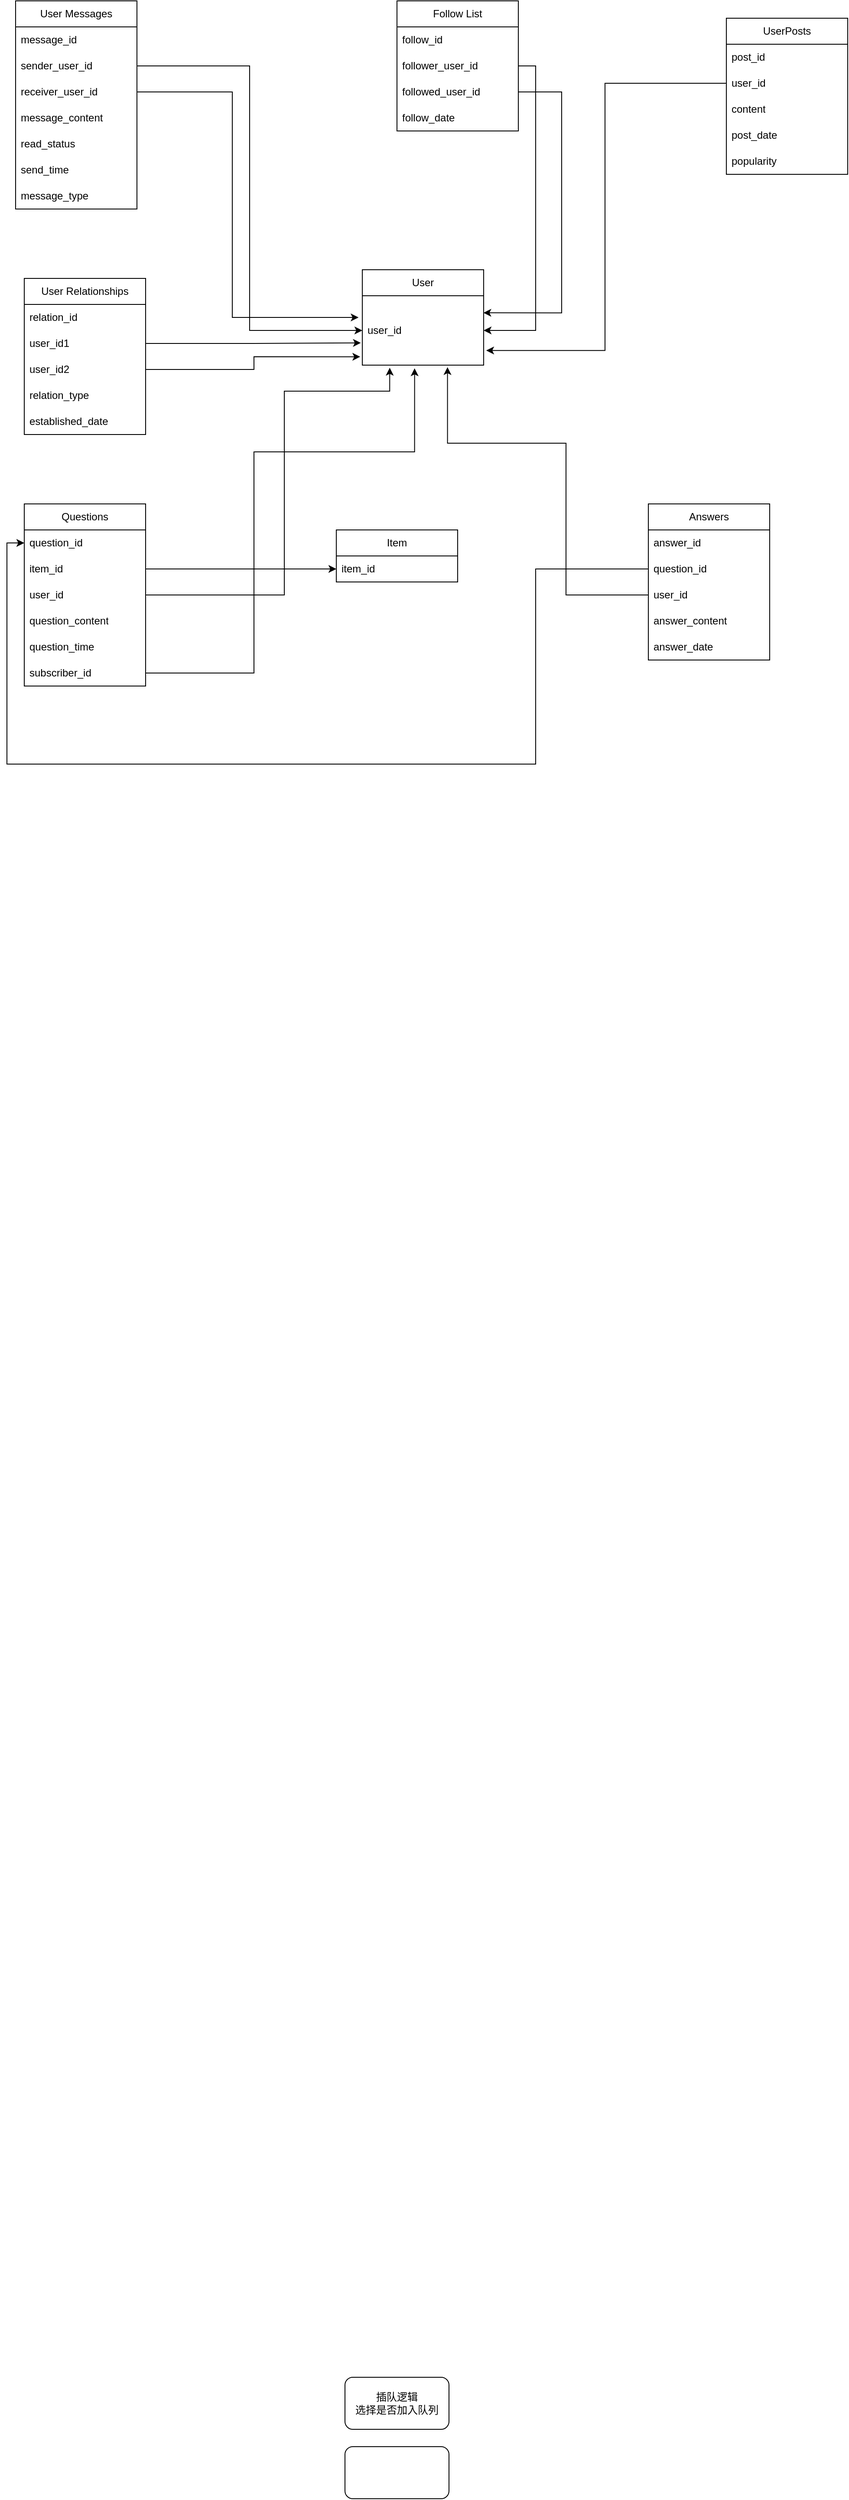 <mxfile version="24.2.5" type="device">
  <diagram name="第 1 页" id="FsJrTGmqW_bVurs9iOK-">
    <mxGraphModel dx="792" dy="1839" grid="1" gridSize="10" guides="1" tooltips="1" connect="1" arrows="1" fold="1" page="1" pageScale="1" pageWidth="827" pageHeight="1169" math="0" shadow="0">
      <root>
        <mxCell id="0" />
        <mxCell id="1" parent="0" />
        <mxCell id="DugL4n6RBqOdzpB8-G7j-45" value="插队逻辑&lt;div&gt;选择是否加入队列&lt;/div&gt;" style="rounded=1;whiteSpace=wrap;html=1;" parent="1" vertex="1">
          <mxGeometry x="480" y="2230" width="120" height="60" as="geometry" />
        </mxCell>
        <mxCell id="DugL4n6RBqOdzpB8-G7j-46" value="" style="rounded=1;whiteSpace=wrap;html=1;" parent="1" vertex="1">
          <mxGeometry x="480" y="2310" width="120" height="60" as="geometry" />
        </mxCell>
        <mxCell id="ptHxiM_9cYyRdnYTKvll-1" value="User Messages" style="swimlane;fontStyle=0;childLayout=stackLayout;horizontal=1;startSize=30;horizontalStack=0;resizeParent=1;resizeParentMax=0;resizeLast=0;collapsible=1;marginBottom=0;whiteSpace=wrap;html=1;" parent="1" vertex="1">
          <mxGeometry x="100" y="-510" width="140" height="240" as="geometry" />
        </mxCell>
        <mxCell id="ptHxiM_9cYyRdnYTKvll-3" value="message_id" style="text;strokeColor=none;fillColor=none;align=left;verticalAlign=middle;spacingLeft=4;spacingRight=4;overflow=hidden;points=[[0,0.5],[1,0.5]];portConstraint=eastwest;rotatable=0;whiteSpace=wrap;html=1;" parent="ptHxiM_9cYyRdnYTKvll-1" vertex="1">
          <mxGeometry y="30" width="140" height="30" as="geometry" />
        </mxCell>
        <mxCell id="ptHxiM_9cYyRdnYTKvll-4" value="sender_user_id" style="text;strokeColor=none;fillColor=none;align=left;verticalAlign=middle;spacingLeft=4;spacingRight=4;overflow=hidden;points=[[0,0.5],[1,0.5]];portConstraint=eastwest;rotatable=0;whiteSpace=wrap;html=1;" parent="ptHxiM_9cYyRdnYTKvll-1" vertex="1">
          <mxGeometry y="60" width="140" height="30" as="geometry" />
        </mxCell>
        <mxCell id="ptHxiM_9cYyRdnYTKvll-5" value="receiver_user_id" style="text;strokeColor=none;fillColor=none;align=left;verticalAlign=middle;spacingLeft=4;spacingRight=4;overflow=hidden;points=[[0,0.5],[1,0.5]];portConstraint=eastwest;rotatable=0;whiteSpace=wrap;html=1;" parent="ptHxiM_9cYyRdnYTKvll-1" vertex="1">
          <mxGeometry y="90" width="140" height="30" as="geometry" />
        </mxCell>
        <mxCell id="ptHxiM_9cYyRdnYTKvll-6" value="message_content" style="text;strokeColor=none;fillColor=none;align=left;verticalAlign=middle;spacingLeft=4;spacingRight=4;overflow=hidden;points=[[0,0.5],[1,0.5]];portConstraint=eastwest;rotatable=0;whiteSpace=wrap;html=1;" parent="ptHxiM_9cYyRdnYTKvll-1" vertex="1">
          <mxGeometry y="120" width="140" height="30" as="geometry" />
        </mxCell>
        <mxCell id="ptHxiM_9cYyRdnYTKvll-7" value="read_status" style="text;strokeColor=none;fillColor=none;align=left;verticalAlign=middle;spacingLeft=4;spacingRight=4;overflow=hidden;points=[[0,0.5],[1,0.5]];portConstraint=eastwest;rotatable=0;whiteSpace=wrap;html=1;" parent="ptHxiM_9cYyRdnYTKvll-1" vertex="1">
          <mxGeometry y="150" width="140" height="30" as="geometry" />
        </mxCell>
        <mxCell id="ptHxiM_9cYyRdnYTKvll-8" value="send_time" style="text;strokeColor=none;fillColor=none;align=left;verticalAlign=middle;spacingLeft=4;spacingRight=4;overflow=hidden;points=[[0,0.5],[1,0.5]];portConstraint=eastwest;rotatable=0;whiteSpace=wrap;html=1;" parent="ptHxiM_9cYyRdnYTKvll-1" vertex="1">
          <mxGeometry y="180" width="140" height="30" as="geometry" />
        </mxCell>
        <mxCell id="ptHxiM_9cYyRdnYTKvll-9" value="message_type" style="text;strokeColor=none;fillColor=none;align=left;verticalAlign=middle;spacingLeft=4;spacingRight=4;overflow=hidden;points=[[0,0.5],[1,0.5]];portConstraint=eastwest;rotatable=0;whiteSpace=wrap;html=1;" parent="ptHxiM_9cYyRdnYTKvll-1" vertex="1">
          <mxGeometry y="210" width="140" height="30" as="geometry" />
        </mxCell>
        <mxCell id="ptHxiM_9cYyRdnYTKvll-10" value="UserPosts" style="swimlane;fontStyle=0;childLayout=stackLayout;horizontal=1;startSize=30;horizontalStack=0;resizeParent=1;resizeParentMax=0;resizeLast=0;collapsible=1;marginBottom=0;whiteSpace=wrap;html=1;" parent="1" vertex="1">
          <mxGeometry x="920" y="-490" width="140" height="180" as="geometry" />
        </mxCell>
        <mxCell id="ptHxiM_9cYyRdnYTKvll-11" value="post_id" style="text;strokeColor=none;fillColor=none;align=left;verticalAlign=middle;spacingLeft=4;spacingRight=4;overflow=hidden;points=[[0,0.5],[1,0.5]];portConstraint=eastwest;rotatable=0;whiteSpace=wrap;html=1;" parent="ptHxiM_9cYyRdnYTKvll-10" vertex="1">
          <mxGeometry y="30" width="140" height="30" as="geometry" />
        </mxCell>
        <mxCell id="ptHxiM_9cYyRdnYTKvll-12" value="user_id" style="text;strokeColor=none;fillColor=none;align=left;verticalAlign=middle;spacingLeft=4;spacingRight=4;overflow=hidden;points=[[0,0.5],[1,0.5]];portConstraint=eastwest;rotatable=0;whiteSpace=wrap;html=1;" parent="ptHxiM_9cYyRdnYTKvll-10" vertex="1">
          <mxGeometry y="60" width="140" height="30" as="geometry" />
        </mxCell>
        <mxCell id="ptHxiM_9cYyRdnYTKvll-13" value="content" style="text;strokeColor=none;fillColor=none;align=left;verticalAlign=middle;spacingLeft=4;spacingRight=4;overflow=hidden;points=[[0,0.5],[1,0.5]];portConstraint=eastwest;rotatable=0;whiteSpace=wrap;html=1;" parent="ptHxiM_9cYyRdnYTKvll-10" vertex="1">
          <mxGeometry y="90" width="140" height="30" as="geometry" />
        </mxCell>
        <mxCell id="ptHxiM_9cYyRdnYTKvll-14" value="post_date" style="text;strokeColor=none;fillColor=none;align=left;verticalAlign=middle;spacingLeft=4;spacingRight=4;overflow=hidden;points=[[0,0.5],[1,0.5]];portConstraint=eastwest;rotatable=0;whiteSpace=wrap;html=1;" parent="ptHxiM_9cYyRdnYTKvll-10" vertex="1">
          <mxGeometry y="120" width="140" height="30" as="geometry" />
        </mxCell>
        <mxCell id="ptHxiM_9cYyRdnYTKvll-15" value="popularity" style="text;strokeColor=none;fillColor=none;align=left;verticalAlign=middle;spacingLeft=4;spacingRight=4;overflow=hidden;points=[[0,0.5],[1,0.5]];portConstraint=eastwest;rotatable=0;whiteSpace=wrap;html=1;" parent="ptHxiM_9cYyRdnYTKvll-10" vertex="1">
          <mxGeometry y="150" width="140" height="30" as="geometry" />
        </mxCell>
        <mxCell id="ptHxiM_9cYyRdnYTKvll-16" value="User Relationships" style="swimlane;fontStyle=0;childLayout=stackLayout;horizontal=1;startSize=30;horizontalStack=0;resizeParent=1;resizeParentMax=0;resizeLast=0;collapsible=1;marginBottom=0;whiteSpace=wrap;html=1;" parent="1" vertex="1">
          <mxGeometry x="110" y="-190" width="140" height="180" as="geometry" />
        </mxCell>
        <mxCell id="ptHxiM_9cYyRdnYTKvll-17" value="relation_id" style="text;strokeColor=none;fillColor=none;align=left;verticalAlign=middle;spacingLeft=4;spacingRight=4;overflow=hidden;points=[[0,0.5],[1,0.5]];portConstraint=eastwest;rotatable=0;whiteSpace=wrap;html=1;" parent="ptHxiM_9cYyRdnYTKvll-16" vertex="1">
          <mxGeometry y="30" width="140" height="30" as="geometry" />
        </mxCell>
        <mxCell id="ptHxiM_9cYyRdnYTKvll-18" value="user_id1" style="text;strokeColor=none;fillColor=none;align=left;verticalAlign=middle;spacingLeft=4;spacingRight=4;overflow=hidden;points=[[0,0.5],[1,0.5]];portConstraint=eastwest;rotatable=0;whiteSpace=wrap;html=1;" parent="ptHxiM_9cYyRdnYTKvll-16" vertex="1">
          <mxGeometry y="60" width="140" height="30" as="geometry" />
        </mxCell>
        <mxCell id="ptHxiM_9cYyRdnYTKvll-19" value="user_id2" style="text;strokeColor=none;fillColor=none;align=left;verticalAlign=middle;spacingLeft=4;spacingRight=4;overflow=hidden;points=[[0,0.5],[1,0.5]];portConstraint=eastwest;rotatable=0;whiteSpace=wrap;html=1;" parent="ptHxiM_9cYyRdnYTKvll-16" vertex="1">
          <mxGeometry y="90" width="140" height="30" as="geometry" />
        </mxCell>
        <mxCell id="ptHxiM_9cYyRdnYTKvll-20" value="relation_type" style="text;strokeColor=none;fillColor=none;align=left;verticalAlign=middle;spacingLeft=4;spacingRight=4;overflow=hidden;points=[[0,0.5],[1,0.5]];portConstraint=eastwest;rotatable=0;whiteSpace=wrap;html=1;" parent="ptHxiM_9cYyRdnYTKvll-16" vertex="1">
          <mxGeometry y="120" width="140" height="30" as="geometry" />
        </mxCell>
        <mxCell id="ptHxiM_9cYyRdnYTKvll-21" value="established_date" style="text;strokeColor=none;fillColor=none;align=left;verticalAlign=middle;spacingLeft=4;spacingRight=4;overflow=hidden;points=[[0,0.5],[1,0.5]];portConstraint=eastwest;rotatable=0;whiteSpace=wrap;html=1;" parent="ptHxiM_9cYyRdnYTKvll-16" vertex="1">
          <mxGeometry y="150" width="140" height="30" as="geometry" />
        </mxCell>
        <mxCell id="ptHxiM_9cYyRdnYTKvll-22" value="Follow List" style="swimlane;fontStyle=0;childLayout=stackLayout;horizontal=1;startSize=30;horizontalStack=0;resizeParent=1;resizeParentMax=0;resizeLast=0;collapsible=1;marginBottom=0;whiteSpace=wrap;html=1;" parent="1" vertex="1">
          <mxGeometry x="540" y="-510" width="140" height="150" as="geometry" />
        </mxCell>
        <mxCell id="ptHxiM_9cYyRdnYTKvll-23" value="follow_id" style="text;strokeColor=none;fillColor=none;align=left;verticalAlign=middle;spacingLeft=4;spacingRight=4;overflow=hidden;points=[[0,0.5],[1,0.5]];portConstraint=eastwest;rotatable=0;whiteSpace=wrap;html=1;" parent="ptHxiM_9cYyRdnYTKvll-22" vertex="1">
          <mxGeometry y="30" width="140" height="30" as="geometry" />
        </mxCell>
        <mxCell id="ptHxiM_9cYyRdnYTKvll-24" value="follower_user_id" style="text;strokeColor=none;fillColor=none;align=left;verticalAlign=middle;spacingLeft=4;spacingRight=4;overflow=hidden;points=[[0,0.5],[1,0.5]];portConstraint=eastwest;rotatable=0;whiteSpace=wrap;html=1;" parent="ptHxiM_9cYyRdnYTKvll-22" vertex="1">
          <mxGeometry y="60" width="140" height="30" as="geometry" />
        </mxCell>
        <mxCell id="ptHxiM_9cYyRdnYTKvll-25" value="followed_user_id" style="text;strokeColor=none;fillColor=none;align=left;verticalAlign=middle;spacingLeft=4;spacingRight=4;overflow=hidden;points=[[0,0.5],[1,0.5]];portConstraint=eastwest;rotatable=0;whiteSpace=wrap;html=1;" parent="ptHxiM_9cYyRdnYTKvll-22" vertex="1">
          <mxGeometry y="90" width="140" height="30" as="geometry" />
        </mxCell>
        <mxCell id="ptHxiM_9cYyRdnYTKvll-26" value="follow_date" style="text;strokeColor=none;fillColor=none;align=left;verticalAlign=middle;spacingLeft=4;spacingRight=4;overflow=hidden;points=[[0,0.5],[1,0.5]];portConstraint=eastwest;rotatable=0;whiteSpace=wrap;html=1;" parent="ptHxiM_9cYyRdnYTKvll-22" vertex="1">
          <mxGeometry y="120" width="140" height="30" as="geometry" />
        </mxCell>
        <mxCell id="ptHxiM_9cYyRdnYTKvll-27" value="Questions" style="swimlane;fontStyle=0;childLayout=stackLayout;horizontal=1;startSize=30;horizontalStack=0;resizeParent=1;resizeParentMax=0;resizeLast=0;collapsible=1;marginBottom=0;whiteSpace=wrap;html=1;" parent="1" vertex="1">
          <mxGeometry x="110" y="70" width="140" height="210" as="geometry" />
        </mxCell>
        <mxCell id="ptHxiM_9cYyRdnYTKvll-28" value="question_id" style="text;strokeColor=none;fillColor=none;align=left;verticalAlign=middle;spacingLeft=4;spacingRight=4;overflow=hidden;points=[[0,0.5],[1,0.5]];portConstraint=eastwest;rotatable=0;whiteSpace=wrap;html=1;" parent="ptHxiM_9cYyRdnYTKvll-27" vertex="1">
          <mxGeometry y="30" width="140" height="30" as="geometry" />
        </mxCell>
        <mxCell id="ptHxiM_9cYyRdnYTKvll-29" value="item_id" style="text;strokeColor=none;fillColor=none;align=left;verticalAlign=middle;spacingLeft=4;spacingRight=4;overflow=hidden;points=[[0,0.5],[1,0.5]];portConstraint=eastwest;rotatable=0;whiteSpace=wrap;html=1;" parent="ptHxiM_9cYyRdnYTKvll-27" vertex="1">
          <mxGeometry y="60" width="140" height="30" as="geometry" />
        </mxCell>
        <mxCell id="ptHxiM_9cYyRdnYTKvll-30" value="user_id" style="text;strokeColor=none;fillColor=none;align=left;verticalAlign=middle;spacingLeft=4;spacingRight=4;overflow=hidden;points=[[0,0.5],[1,0.5]];portConstraint=eastwest;rotatable=0;whiteSpace=wrap;html=1;" parent="ptHxiM_9cYyRdnYTKvll-27" vertex="1">
          <mxGeometry y="90" width="140" height="30" as="geometry" />
        </mxCell>
        <mxCell id="ptHxiM_9cYyRdnYTKvll-31" value="question_content" style="text;strokeColor=none;fillColor=none;align=left;verticalAlign=middle;spacingLeft=4;spacingRight=4;overflow=hidden;points=[[0,0.5],[1,0.5]];portConstraint=eastwest;rotatable=0;whiteSpace=wrap;html=1;" parent="ptHxiM_9cYyRdnYTKvll-27" vertex="1">
          <mxGeometry y="120" width="140" height="30" as="geometry" />
        </mxCell>
        <mxCell id="ptHxiM_9cYyRdnYTKvll-32" value="question_time" style="text;strokeColor=none;fillColor=none;align=left;verticalAlign=middle;spacingLeft=4;spacingRight=4;overflow=hidden;points=[[0,0.5],[1,0.5]];portConstraint=eastwest;rotatable=0;whiteSpace=wrap;html=1;" parent="ptHxiM_9cYyRdnYTKvll-27" vertex="1">
          <mxGeometry y="150" width="140" height="30" as="geometry" />
        </mxCell>
        <mxCell id="ptHxiM_9cYyRdnYTKvll-33" value="subscriber_id" style="text;strokeColor=none;fillColor=none;align=left;verticalAlign=middle;spacingLeft=4;spacingRight=4;overflow=hidden;points=[[0,0.5],[1,0.5]];portConstraint=eastwest;rotatable=0;whiteSpace=wrap;html=1;" parent="ptHxiM_9cYyRdnYTKvll-27" vertex="1">
          <mxGeometry y="180" width="140" height="30" as="geometry" />
        </mxCell>
        <mxCell id="ptHxiM_9cYyRdnYTKvll-34" value="Answers" style="swimlane;fontStyle=0;childLayout=stackLayout;horizontal=1;startSize=30;horizontalStack=0;resizeParent=1;resizeParentMax=0;resizeLast=0;collapsible=1;marginBottom=0;whiteSpace=wrap;html=1;" parent="1" vertex="1">
          <mxGeometry x="830" y="70" width="140" height="180" as="geometry" />
        </mxCell>
        <mxCell id="ptHxiM_9cYyRdnYTKvll-35" value="answer_id" style="text;strokeColor=none;fillColor=none;align=left;verticalAlign=middle;spacingLeft=4;spacingRight=4;overflow=hidden;points=[[0,0.5],[1,0.5]];portConstraint=eastwest;rotatable=0;whiteSpace=wrap;html=1;" parent="ptHxiM_9cYyRdnYTKvll-34" vertex="1">
          <mxGeometry y="30" width="140" height="30" as="geometry" />
        </mxCell>
        <mxCell id="ptHxiM_9cYyRdnYTKvll-36" value="question_id" style="text;strokeColor=none;fillColor=none;align=left;verticalAlign=middle;spacingLeft=4;spacingRight=4;overflow=hidden;points=[[0,0.5],[1,0.5]];portConstraint=eastwest;rotatable=0;whiteSpace=wrap;html=1;" parent="ptHxiM_9cYyRdnYTKvll-34" vertex="1">
          <mxGeometry y="60" width="140" height="30" as="geometry" />
        </mxCell>
        <mxCell id="ptHxiM_9cYyRdnYTKvll-37" value="user_id" style="text;strokeColor=none;fillColor=none;align=left;verticalAlign=middle;spacingLeft=4;spacingRight=4;overflow=hidden;points=[[0,0.5],[1,0.5]];portConstraint=eastwest;rotatable=0;whiteSpace=wrap;html=1;" parent="ptHxiM_9cYyRdnYTKvll-34" vertex="1">
          <mxGeometry y="90" width="140" height="30" as="geometry" />
        </mxCell>
        <mxCell id="ptHxiM_9cYyRdnYTKvll-38" value="answer_content" style="text;strokeColor=none;fillColor=none;align=left;verticalAlign=middle;spacingLeft=4;spacingRight=4;overflow=hidden;points=[[0,0.5],[1,0.5]];portConstraint=eastwest;rotatable=0;whiteSpace=wrap;html=1;" parent="ptHxiM_9cYyRdnYTKvll-34" vertex="1">
          <mxGeometry y="120" width="140" height="30" as="geometry" />
        </mxCell>
        <mxCell id="ptHxiM_9cYyRdnYTKvll-39" value="answer_date" style="text;strokeColor=none;fillColor=none;align=left;verticalAlign=middle;spacingLeft=4;spacingRight=4;overflow=hidden;points=[[0,0.5],[1,0.5]];portConstraint=eastwest;rotatable=0;whiteSpace=wrap;html=1;" parent="ptHxiM_9cYyRdnYTKvll-34" vertex="1">
          <mxGeometry y="150" width="140" height="30" as="geometry" />
        </mxCell>
        <mxCell id="ptHxiM_9cYyRdnYTKvll-40" value="User" style="swimlane;fontStyle=0;childLayout=stackLayout;horizontal=1;startSize=30;horizontalStack=0;resizeParent=1;resizeParentMax=0;resizeLast=0;collapsible=1;marginBottom=0;whiteSpace=wrap;html=1;" parent="1" vertex="1">
          <mxGeometry x="500" y="-200" width="140" height="110" as="geometry" />
        </mxCell>
        <mxCell id="ptHxiM_9cYyRdnYTKvll-41" value="user_id" style="text;strokeColor=none;fillColor=none;align=left;verticalAlign=middle;spacingLeft=4;spacingRight=4;overflow=hidden;points=[[0,0.5],[1,0.5]];portConstraint=eastwest;rotatable=0;whiteSpace=wrap;html=1;" parent="ptHxiM_9cYyRdnYTKvll-40" vertex="1">
          <mxGeometry y="30" width="140" height="80" as="geometry" />
        </mxCell>
        <mxCell id="ptHxiM_9cYyRdnYTKvll-44" value="Item" style="swimlane;fontStyle=0;childLayout=stackLayout;horizontal=1;startSize=30;horizontalStack=0;resizeParent=1;resizeParentMax=0;resizeLast=0;collapsible=1;marginBottom=0;whiteSpace=wrap;html=1;" parent="1" vertex="1">
          <mxGeometry x="470" y="100" width="140" height="60" as="geometry" />
        </mxCell>
        <mxCell id="ptHxiM_9cYyRdnYTKvll-45" value="item_id" style="text;strokeColor=none;fillColor=none;align=left;verticalAlign=middle;spacingLeft=4;spacingRight=4;overflow=hidden;points=[[0,0.5],[1,0.5]];portConstraint=eastwest;rotatable=0;whiteSpace=wrap;html=1;" parent="ptHxiM_9cYyRdnYTKvll-44" vertex="1">
          <mxGeometry y="30" width="140" height="30" as="geometry" />
        </mxCell>
        <mxCell id="ptHxiM_9cYyRdnYTKvll-48" style="edgeStyle=orthogonalEdgeStyle;rounded=0;orthogonalLoop=1;jettySize=auto;html=1;exitX=1;exitY=0.5;exitDx=0;exitDy=0;entryX=0;entryY=0.5;entryDx=0;entryDy=0;" parent="1" source="ptHxiM_9cYyRdnYTKvll-4" target="ptHxiM_9cYyRdnYTKvll-41" edge="1">
          <mxGeometry relative="1" as="geometry" />
        </mxCell>
        <mxCell id="ptHxiM_9cYyRdnYTKvll-50" style="edgeStyle=orthogonalEdgeStyle;rounded=0;orthogonalLoop=1;jettySize=auto;html=1;exitX=1;exitY=0.5;exitDx=0;exitDy=0;entryX=1;entryY=0.5;entryDx=0;entryDy=0;" parent="1" source="ptHxiM_9cYyRdnYTKvll-24" target="ptHxiM_9cYyRdnYTKvll-41" edge="1">
          <mxGeometry relative="1" as="geometry" />
        </mxCell>
        <mxCell id="ptHxiM_9cYyRdnYTKvll-52" style="edgeStyle=orthogonalEdgeStyle;rounded=0;orthogonalLoop=1;jettySize=auto;html=1;exitX=0;exitY=0.5;exitDx=0;exitDy=0;entryX=1.021;entryY=0.789;entryDx=0;entryDy=0;entryPerimeter=0;" parent="1" source="ptHxiM_9cYyRdnYTKvll-12" target="ptHxiM_9cYyRdnYTKvll-41" edge="1">
          <mxGeometry relative="1" as="geometry" />
        </mxCell>
        <mxCell id="ptHxiM_9cYyRdnYTKvll-53" style="edgeStyle=orthogonalEdgeStyle;rounded=0;orthogonalLoop=1;jettySize=auto;html=1;exitX=1;exitY=0.5;exitDx=0;exitDy=0;entryX=-0.031;entryY=0.313;entryDx=0;entryDy=0;entryPerimeter=0;" parent="1" source="ptHxiM_9cYyRdnYTKvll-5" target="ptHxiM_9cYyRdnYTKvll-41" edge="1">
          <mxGeometry relative="1" as="geometry">
            <Array as="points">
              <mxPoint x="350" y="-405" />
              <mxPoint x="350" y="-145" />
            </Array>
          </mxGeometry>
        </mxCell>
        <mxCell id="ptHxiM_9cYyRdnYTKvll-55" style="edgeStyle=orthogonalEdgeStyle;rounded=0;orthogonalLoop=1;jettySize=auto;html=1;exitX=1;exitY=0.5;exitDx=0;exitDy=0;entryX=-0.017;entryY=0.879;entryDx=0;entryDy=0;entryPerimeter=0;" parent="1" source="ptHxiM_9cYyRdnYTKvll-19" target="ptHxiM_9cYyRdnYTKvll-41" edge="1">
          <mxGeometry relative="1" as="geometry" />
        </mxCell>
        <mxCell id="ptHxiM_9cYyRdnYTKvll-56" style="edgeStyle=orthogonalEdgeStyle;rounded=0;orthogonalLoop=1;jettySize=auto;html=1;exitX=1;exitY=0.5;exitDx=0;exitDy=0;entryX=-0.012;entryY=0.679;entryDx=0;entryDy=0;entryPerimeter=0;" parent="1" source="ptHxiM_9cYyRdnYTKvll-18" target="ptHxiM_9cYyRdnYTKvll-41" edge="1">
          <mxGeometry relative="1" as="geometry" />
        </mxCell>
        <mxCell id="ptHxiM_9cYyRdnYTKvll-59" style="edgeStyle=orthogonalEdgeStyle;rounded=0;orthogonalLoop=1;jettySize=auto;html=1;exitX=1;exitY=0.5;exitDx=0;exitDy=0;entryX=0;entryY=0.5;entryDx=0;entryDy=0;" parent="1" source="ptHxiM_9cYyRdnYTKvll-29" target="ptHxiM_9cYyRdnYTKvll-45" edge="1">
          <mxGeometry relative="1" as="geometry" />
        </mxCell>
        <mxCell id="ptHxiM_9cYyRdnYTKvll-60" style="edgeStyle=orthogonalEdgeStyle;rounded=0;orthogonalLoop=1;jettySize=auto;html=1;exitX=1;exitY=0.5;exitDx=0;exitDy=0;entryX=0.226;entryY=1.038;entryDx=0;entryDy=0;entryPerimeter=0;" parent="1" source="ptHxiM_9cYyRdnYTKvll-30" target="ptHxiM_9cYyRdnYTKvll-41" edge="1">
          <mxGeometry relative="1" as="geometry">
            <Array as="points">
              <mxPoint x="410" y="175" />
              <mxPoint x="410" y="-60" />
              <mxPoint x="532" y="-60" />
            </Array>
          </mxGeometry>
        </mxCell>
        <mxCell id="ptHxiM_9cYyRdnYTKvll-61" style="edgeStyle=orthogonalEdgeStyle;rounded=0;orthogonalLoop=1;jettySize=auto;html=1;exitX=1;exitY=0.5;exitDx=0;exitDy=0;entryX=0.431;entryY=1.046;entryDx=0;entryDy=0;entryPerimeter=0;" parent="1" source="ptHxiM_9cYyRdnYTKvll-33" target="ptHxiM_9cYyRdnYTKvll-41" edge="1">
          <mxGeometry relative="1" as="geometry">
            <Array as="points">
              <mxPoint x="375" y="265" />
              <mxPoint x="375" y="10" />
              <mxPoint x="560" y="10" />
            </Array>
          </mxGeometry>
        </mxCell>
        <mxCell id="ptHxiM_9cYyRdnYTKvll-62" style="edgeStyle=orthogonalEdgeStyle;rounded=0;orthogonalLoop=1;jettySize=auto;html=1;exitX=0;exitY=0.5;exitDx=0;exitDy=0;entryX=0;entryY=0.5;entryDx=0;entryDy=0;" parent="1" source="ptHxiM_9cYyRdnYTKvll-36" target="ptHxiM_9cYyRdnYTKvll-28" edge="1">
          <mxGeometry relative="1" as="geometry">
            <Array as="points">
              <mxPoint x="700" y="145" />
              <mxPoint x="700" y="370" />
              <mxPoint x="90" y="370" />
              <mxPoint x="90" y="115" />
            </Array>
          </mxGeometry>
        </mxCell>
        <mxCell id="ptHxiM_9cYyRdnYTKvll-63" style="edgeStyle=orthogonalEdgeStyle;rounded=0;orthogonalLoop=1;jettySize=auto;html=1;exitX=0;exitY=0.5;exitDx=0;exitDy=0;entryX=0.702;entryY=1.029;entryDx=0;entryDy=0;entryPerimeter=0;" parent="1" source="ptHxiM_9cYyRdnYTKvll-37" target="ptHxiM_9cYyRdnYTKvll-41" edge="1">
          <mxGeometry relative="1" as="geometry">
            <Array as="points">
              <mxPoint x="735" y="175" />
              <mxPoint x="735" />
              <mxPoint x="598" />
            </Array>
          </mxGeometry>
        </mxCell>
        <mxCell id="ptHxiM_9cYyRdnYTKvll-64" style="edgeStyle=orthogonalEdgeStyle;rounded=0;orthogonalLoop=1;jettySize=auto;html=1;exitX=1;exitY=0.5;exitDx=0;exitDy=0;entryX=0.998;entryY=0.246;entryDx=0;entryDy=0;entryPerimeter=0;" parent="1" source="ptHxiM_9cYyRdnYTKvll-25" target="ptHxiM_9cYyRdnYTKvll-41" edge="1">
          <mxGeometry relative="1" as="geometry">
            <Array as="points">
              <mxPoint x="730" y="-405" />
              <mxPoint x="730" y="-150" />
            </Array>
          </mxGeometry>
        </mxCell>
      </root>
    </mxGraphModel>
  </diagram>
</mxfile>
